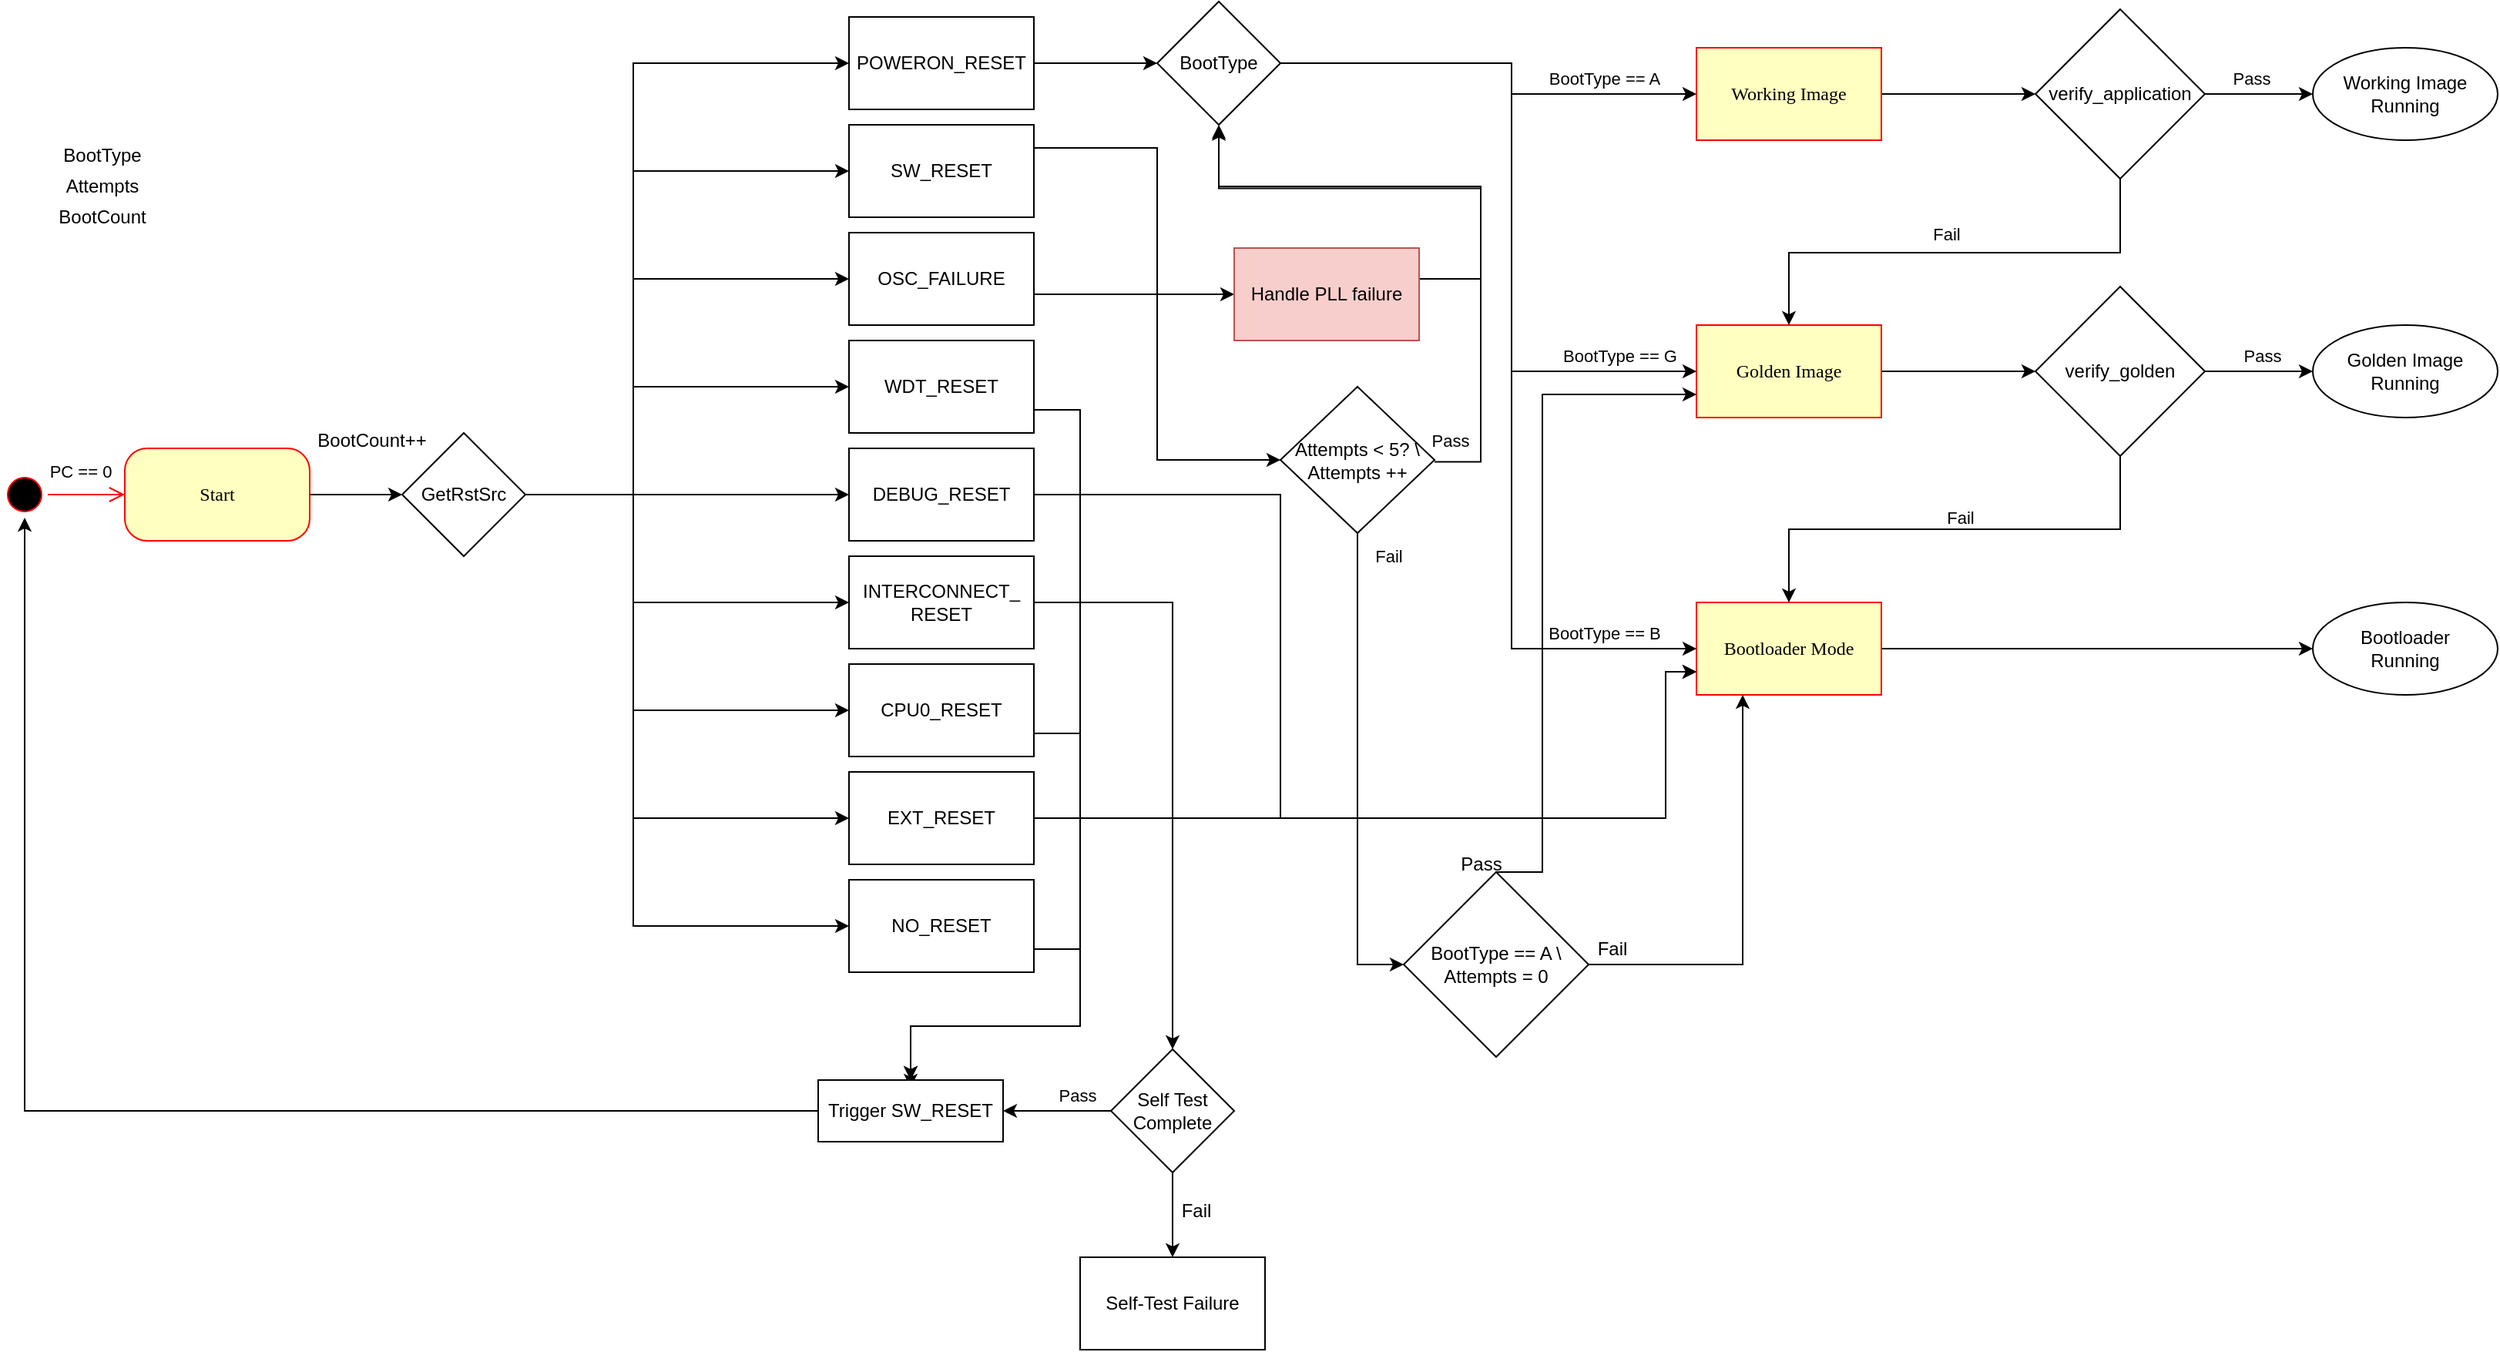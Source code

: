 <mxfile version="14.8.1" type="github">
  <diagram name="Page-1" id="58cdce13-f638-feb5-8d6f-7d28b1aa9fa0">
    <mxGraphModel dx="1125" dy="661" grid="1" gridSize="10" guides="1" tooltips="1" connect="1" arrows="1" fold="1" page="1" pageScale="1" pageWidth="1100" pageHeight="850" background="none" math="0" shadow="0">
      <root>
        <mxCell id="0" />
        <mxCell id="1" parent="0" />
        <mxCell id="382b91b5511bd0f7-1" value="" style="ellipse;html=1;shape=startState;fillColor=#000000;strokeColor=#ff0000;rounded=1;shadow=0;comic=0;labelBackgroundColor=none;fontFamily=Verdana;fontSize=12;fontColor=#000000;align=center;direction=south;" parent="1" vertex="1">
          <mxGeometry x="60" y="350" width="30" height="30" as="geometry" />
        </mxCell>
        <mxCell id="Iq8EzkBG9caAKW_E3nGO-87" style="edgeStyle=orthogonalEdgeStyle;rounded=0;jumpSize=6;orthogonalLoop=1;jettySize=auto;html=1;exitX=1;exitY=0.5;exitDx=0;exitDy=0;entryX=0;entryY=0.5;entryDx=0;entryDy=0;" parent="1" source="382b91b5511bd0f7-5" target="Iq8EzkBG9caAKW_E3nGO-78" edge="1">
          <mxGeometry relative="1" as="geometry" />
        </mxCell>
        <mxCell id="382b91b5511bd0f7-5" value="Bootloader Mode" style="rounded=1;whiteSpace=wrap;html=1;arcSize=0;fillColor=#ffffc0;strokeColor=#ff0000;shadow=0;comic=0;labelBackgroundColor=none;fontFamily=Verdana;fontSize=12;fontColor=#000000;align=center;" parent="1" vertex="1">
          <mxGeometry x="1160" y="435" width="120" height="60" as="geometry" />
        </mxCell>
        <mxCell id="Iq8EzkBG9caAKW_E3nGO-45" style="edgeStyle=orthogonalEdgeStyle;rounded=0;jumpSize=6;orthogonalLoop=1;jettySize=auto;html=1;exitX=1;exitY=0.5;exitDx=0;exitDy=0;entryX=0;entryY=0.5;entryDx=0;entryDy=0;" parent="1" source="Iq8EzkBG9caAKW_E3nGO-56" target="Iq8EzkBG9caAKW_E3nGO-34" edge="1">
          <mxGeometry relative="1" as="geometry">
            <Array as="points">
              <mxPoint x="415" y="365" />
              <mxPoint x="470" y="365" />
              <mxPoint x="470" y="85" />
            </Array>
          </mxGeometry>
        </mxCell>
        <mxCell id="Iq8EzkBG9caAKW_E3nGO-46" style="edgeStyle=orthogonalEdgeStyle;rounded=0;jumpSize=6;orthogonalLoop=1;jettySize=auto;html=1;exitX=1;exitY=0.5;exitDx=0;exitDy=0;entryX=0;entryY=0.5;entryDx=0;entryDy=0;" parent="1" source="Iq8EzkBG9caAKW_E3nGO-56" target="Iq8EzkBG9caAKW_E3nGO-35" edge="1">
          <mxGeometry relative="1" as="geometry">
            <Array as="points">
              <mxPoint x="415" y="365" />
              <mxPoint x="470" y="365" />
              <mxPoint x="470" y="155" />
            </Array>
          </mxGeometry>
        </mxCell>
        <mxCell id="Iq8EzkBG9caAKW_E3nGO-47" style="edgeStyle=orthogonalEdgeStyle;rounded=0;jumpSize=6;orthogonalLoop=1;jettySize=auto;html=1;exitX=1;exitY=0.5;exitDx=0;exitDy=0;" parent="1" source="Iq8EzkBG9caAKW_E3nGO-56" target="Iq8EzkBG9caAKW_E3nGO-36" edge="1">
          <mxGeometry relative="1" as="geometry">
            <Array as="points">
              <mxPoint x="415" y="365" />
              <mxPoint x="470" y="365" />
              <mxPoint x="470" y="225" />
            </Array>
          </mxGeometry>
        </mxCell>
        <mxCell id="Iq8EzkBG9caAKW_E3nGO-48" style="edgeStyle=orthogonalEdgeStyle;rounded=0;jumpSize=6;orthogonalLoop=1;jettySize=auto;html=1;exitX=1;exitY=0.5;exitDx=0;exitDy=0;" parent="1" source="Iq8EzkBG9caAKW_E3nGO-56" target="Iq8EzkBG9caAKW_E3nGO-37" edge="1">
          <mxGeometry relative="1" as="geometry">
            <Array as="points">
              <mxPoint x="415" y="365" />
              <mxPoint x="470" y="365" />
              <mxPoint x="470" y="295" />
            </Array>
          </mxGeometry>
        </mxCell>
        <mxCell id="Iq8EzkBG9caAKW_E3nGO-49" style="edgeStyle=orthogonalEdgeStyle;rounded=0;jumpSize=6;orthogonalLoop=1;jettySize=auto;html=1;exitX=1;exitY=0.5;exitDx=0;exitDy=0;entryX=0;entryY=0.5;entryDx=0;entryDy=0;" parent="1" source="Iq8EzkBG9caAKW_E3nGO-56" target="Iq8EzkBG9caAKW_E3nGO-38" edge="1">
          <mxGeometry relative="1" as="geometry">
            <Array as="points">
              <mxPoint x="415" y="365" />
            </Array>
          </mxGeometry>
        </mxCell>
        <mxCell id="Iq8EzkBG9caAKW_E3nGO-50" style="edgeStyle=orthogonalEdgeStyle;rounded=0;jumpSize=6;orthogonalLoop=1;jettySize=auto;html=1;exitX=1;exitY=0.5;exitDx=0;exitDy=0;entryX=0;entryY=0.5;entryDx=0;entryDy=0;" parent="1" source="Iq8EzkBG9caAKW_E3nGO-56" target="Iq8EzkBG9caAKW_E3nGO-39" edge="1">
          <mxGeometry relative="1" as="geometry">
            <Array as="points">
              <mxPoint x="415" y="365" />
              <mxPoint x="470" y="365" />
              <mxPoint x="470" y="435" />
            </Array>
          </mxGeometry>
        </mxCell>
        <mxCell id="Iq8EzkBG9caAKW_E3nGO-51" style="edgeStyle=orthogonalEdgeStyle;rounded=0;jumpSize=6;orthogonalLoop=1;jettySize=auto;html=1;exitX=1;exitY=0.5;exitDx=0;exitDy=0;entryX=0;entryY=0.5;entryDx=0;entryDy=0;" parent="1" source="Iq8EzkBG9caAKW_E3nGO-56" target="Iq8EzkBG9caAKW_E3nGO-40" edge="1">
          <mxGeometry relative="1" as="geometry">
            <Array as="points">
              <mxPoint x="415" y="365" />
              <mxPoint x="470" y="365" />
              <mxPoint x="470" y="505" />
            </Array>
          </mxGeometry>
        </mxCell>
        <mxCell id="Iq8EzkBG9caAKW_E3nGO-52" style="edgeStyle=orthogonalEdgeStyle;rounded=0;jumpSize=6;orthogonalLoop=1;jettySize=auto;html=1;exitX=1;exitY=0.5;exitDx=0;exitDy=0;entryX=0;entryY=0.5;entryDx=0;entryDy=0;" parent="1" source="Iq8EzkBG9caAKW_E3nGO-56" target="Iq8EzkBG9caAKW_E3nGO-41" edge="1">
          <mxGeometry relative="1" as="geometry">
            <Array as="points">
              <mxPoint x="415" y="365" />
              <mxPoint x="470" y="365" />
              <mxPoint x="470" y="575" />
            </Array>
          </mxGeometry>
        </mxCell>
        <mxCell id="Iq8EzkBG9caAKW_E3nGO-53" style="edgeStyle=orthogonalEdgeStyle;rounded=0;jumpSize=6;orthogonalLoop=1;jettySize=auto;html=1;exitX=1;exitY=0.5;exitDx=0;exitDy=0;entryX=0;entryY=0.5;entryDx=0;entryDy=0;" parent="1" source="Iq8EzkBG9caAKW_E3nGO-56" target="Iq8EzkBG9caAKW_E3nGO-42" edge="1">
          <mxGeometry relative="1" as="geometry">
            <Array as="points">
              <mxPoint x="415" y="365" />
              <mxPoint x="470" y="365" />
              <mxPoint x="470" y="645" />
            </Array>
          </mxGeometry>
        </mxCell>
        <mxCell id="Iq8EzkBG9caAKW_E3nGO-57" style="edgeStyle=orthogonalEdgeStyle;rounded=0;jumpSize=6;orthogonalLoop=1;jettySize=auto;html=1;exitX=1;exitY=0.5;exitDx=0;exitDy=0;entryX=0;entryY=0.5;entryDx=0;entryDy=0;" parent="1" source="382b91b5511bd0f7-6" target="Iq8EzkBG9caAKW_E3nGO-56" edge="1">
          <mxGeometry relative="1" as="geometry">
            <mxPoint x="340" y="364.833" as="targetPoint" />
          </mxGeometry>
        </mxCell>
        <mxCell id="382b91b5511bd0f7-6" value="&lt;div&gt;Start&lt;/div&gt;" style="rounded=1;whiteSpace=wrap;html=1;arcSize=24;fillColor=#ffffc0;strokeColor=#ff0000;shadow=0;comic=0;labelBackgroundColor=none;fontFamily=Verdana;fontSize=12;fontColor=#000000;align=center;" parent="1" vertex="1">
          <mxGeometry x="140" y="335" width="120" height="60" as="geometry" />
        </mxCell>
        <mxCell id="Iq8EzkBG9caAKW_E3nGO-73" style="edgeStyle=orthogonalEdgeStyle;rounded=0;jumpSize=6;orthogonalLoop=1;jettySize=auto;html=1;exitX=1;exitY=0.5;exitDx=0;exitDy=0;" parent="1" source="382b91b5511bd0f7-9" target="Iq8EzkBG9caAKW_E3nGO-70" edge="1">
          <mxGeometry relative="1" as="geometry" />
        </mxCell>
        <mxCell id="382b91b5511bd0f7-9" value="Working Image" style="rounded=1;whiteSpace=wrap;html=1;arcSize=0;fillColor=#ffffc0;strokeColor=#ff0000;shadow=0;comic=0;labelBackgroundColor=none;fontFamily=Verdana;fontSize=12;fontColor=#000000;align=center;" parent="1" vertex="1">
          <mxGeometry x="1160" y="75" width="120" height="60" as="geometry" />
        </mxCell>
        <mxCell id="Iq8EzkBG9caAKW_E3nGO-74" style="edgeStyle=orthogonalEdgeStyle;rounded=0;jumpSize=6;orthogonalLoop=1;jettySize=auto;html=1;exitX=1;exitY=0.5;exitDx=0;exitDy=0;entryX=0;entryY=0.5;entryDx=0;entryDy=0;" parent="1" source="382b91b5511bd0f7-10" target="Iq8EzkBG9caAKW_E3nGO-71" edge="1">
          <mxGeometry relative="1" as="geometry" />
        </mxCell>
        <mxCell id="382b91b5511bd0f7-10" value="Golden Image&lt;span style=&quot;white-space: pre&quot;&gt;&lt;/span&gt;" style="rounded=1;whiteSpace=wrap;html=1;arcSize=0;fillColor=#ffffc0;strokeColor=#ff0000;shadow=0;comic=0;labelBackgroundColor=none;fontFamily=Verdana;fontSize=12;fontColor=#000000;align=center;" parent="1" vertex="1">
          <mxGeometry x="1160" y="255" width="120" height="60" as="geometry" />
        </mxCell>
        <mxCell id="2a3bc250acf0617d-9" style="edgeStyle=orthogonalEdgeStyle;html=1;labelBackgroundColor=none;endArrow=open;endSize=8;strokeColor=#ff0000;fontFamily=Verdana;fontSize=12;align=left;" parent="1" source="382b91b5511bd0f7-1" target="382b91b5511bd0f7-6" edge="1">
          <mxGeometry relative="1" as="geometry" />
        </mxCell>
        <mxCell id="Iq8EzkBG9caAKW_E3nGO-20" value="&lt;div&gt;PC == 0&lt;br&gt;&lt;/div&gt;" style="edgeLabel;html=1;align=center;verticalAlign=middle;resizable=0;points=[];" parent="2a3bc250acf0617d-9" vertex="1" connectable="0">
          <mxGeometry x="-0.308" relative="1" as="geometry">
            <mxPoint x="3" y="-15" as="offset" />
          </mxGeometry>
        </mxCell>
        <mxCell id="Iq8EzkBG9caAKW_E3nGO-11" value="&lt;div&gt;BootType&lt;/div&gt;" style="text;html=1;align=center;verticalAlign=middle;resizable=0;points=[];autosize=1;strokeColor=none;" parent="1" vertex="1">
          <mxGeometry x="90" y="135" width="70" height="20" as="geometry" />
        </mxCell>
        <mxCell id="Iq8EzkBG9caAKW_E3nGO-12" value="&lt;div&gt;Attempts&lt;/div&gt;" style="text;html=1;align=center;verticalAlign=middle;resizable=0;points=[];autosize=1;strokeColor=none;" parent="1" vertex="1">
          <mxGeometry x="95" y="155" width="60" height="20" as="geometry" />
        </mxCell>
        <mxCell id="Iq8EzkBG9caAKW_E3nGO-13" value="&lt;div&gt;BootCount&lt;/div&gt;" style="text;html=1;align=center;verticalAlign=middle;resizable=0;points=[];autosize=1;strokeColor=none;" parent="1" vertex="1">
          <mxGeometry x="90" y="175" width="70" height="20" as="geometry" />
        </mxCell>
        <mxCell id="Iq8EzkBG9caAKW_E3nGO-61" style="edgeStyle=orthogonalEdgeStyle;rounded=0;jumpSize=6;orthogonalLoop=1;jettySize=auto;html=1;exitX=1;exitY=0.5;exitDx=0;exitDy=0;entryX=0;entryY=0.5;entryDx=0;entryDy=0;" parent="1" source="Iq8EzkBG9caAKW_E3nGO-34" target="Iq8EzkBG9caAKW_E3nGO-60" edge="1">
          <mxGeometry relative="1" as="geometry" />
        </mxCell>
        <mxCell id="Iq8EzkBG9caAKW_E3nGO-34" value="POWERON_RESET" style="rounded=0;whiteSpace=wrap;html=1;" parent="1" vertex="1">
          <mxGeometry x="610" y="55" width="120" height="60" as="geometry" />
        </mxCell>
        <mxCell id="Iq8EzkBG9caAKW_E3nGO-147" style="edgeStyle=orthogonalEdgeStyle;rounded=0;jumpSize=6;orthogonalLoop=1;jettySize=auto;html=1;exitX=1;exitY=0.25;exitDx=0;exitDy=0;entryX=0;entryY=0.5;entryDx=0;entryDy=0;fontColor=#FF0000;" parent="1" source="Iq8EzkBG9caAKW_E3nGO-35" target="Iq8EzkBG9caAKW_E3nGO-129" edge="1">
          <mxGeometry relative="1" as="geometry" />
        </mxCell>
        <mxCell id="Iq8EzkBG9caAKW_E3nGO-35" value="SW_RESET" style="rounded=0;whiteSpace=wrap;html=1;" parent="1" vertex="1">
          <mxGeometry x="610" y="125" width="120" height="60" as="geometry" />
        </mxCell>
        <mxCell id="Iq8EzkBG9caAKW_E3nGO-88" style="edgeStyle=orthogonalEdgeStyle;rounded=0;jumpSize=6;orthogonalLoop=1;jettySize=auto;html=1;exitX=1;exitY=0.5;exitDx=0;exitDy=0;entryX=0;entryY=0.5;entryDx=0;entryDy=0;" parent="1" source="Iq8EzkBG9caAKW_E3nGO-36" target="Iq8EzkBG9caAKW_E3nGO-89" edge="1">
          <mxGeometry relative="1" as="geometry">
            <mxPoint x="780" y="225" as="targetPoint" />
            <Array as="points">
              <mxPoint x="730" y="235" />
            </Array>
          </mxGeometry>
        </mxCell>
        <mxCell id="Iq8EzkBG9caAKW_E3nGO-36" value="OSC_FAILURE" style="rounded=0;whiteSpace=wrap;html=1;" parent="1" vertex="1">
          <mxGeometry x="610" y="195" width="120" height="60" as="geometry" />
        </mxCell>
        <mxCell id="Iq8EzkBG9caAKW_E3nGO-153" style="edgeStyle=orthogonalEdgeStyle;rounded=0;jumpSize=6;orthogonalLoop=1;jettySize=auto;html=1;exitX=1;exitY=0.75;exitDx=0;exitDy=0;fontColor=#FF0000;" parent="1" source="Iq8EzkBG9caAKW_E3nGO-37" edge="1">
          <mxGeometry relative="1" as="geometry">
            <Array as="points">
              <mxPoint x="760" y="310" />
              <mxPoint x="760" y="710" />
              <mxPoint x="650" y="710" />
            </Array>
            <mxPoint x="650" y="750" as="targetPoint" />
          </mxGeometry>
        </mxCell>
        <mxCell id="Iq8EzkBG9caAKW_E3nGO-37" value="WDT_RESET" style="rounded=0;whiteSpace=wrap;html=1;" parent="1" vertex="1">
          <mxGeometry x="610" y="265" width="120" height="60" as="geometry" />
        </mxCell>
        <mxCell id="Iq8EzkBG9caAKW_E3nGO-68" style="edgeStyle=orthogonalEdgeStyle;rounded=0;jumpSize=6;orthogonalLoop=1;jettySize=auto;html=1;exitX=1;exitY=0.5;exitDx=0;exitDy=0;entryX=0;entryY=0.75;entryDx=0;entryDy=0;" parent="1" source="Iq8EzkBG9caAKW_E3nGO-38" edge="1" target="382b91b5511bd0f7-5">
          <mxGeometry relative="1" as="geometry">
            <mxPoint x="1190" y="495" as="targetPoint" />
            <Array as="points">
              <mxPoint x="890" y="365" />
              <mxPoint x="890" y="575" />
              <mxPoint x="1140" y="575" />
              <mxPoint x="1140" y="480" />
            </Array>
          </mxGeometry>
        </mxCell>
        <mxCell id="Iq8EzkBG9caAKW_E3nGO-38" value="DEBUG_RESET" style="rounded=0;whiteSpace=wrap;html=1;" parent="1" vertex="1">
          <mxGeometry x="610" y="335" width="120" height="60" as="geometry" />
        </mxCell>
        <mxCell id="Iq8EzkBG9caAKW_E3nGO-95" style="edgeStyle=orthogonalEdgeStyle;rounded=0;jumpSize=6;orthogonalLoop=1;jettySize=auto;html=1;exitX=1;exitY=0.5;exitDx=0;exitDy=0;entryX=0.5;entryY=0;entryDx=0;entryDy=0;" parent="1" source="Iq8EzkBG9caAKW_E3nGO-39" target="Iq8EzkBG9caAKW_E3nGO-96" edge="1">
          <mxGeometry relative="1" as="geometry">
            <mxPoint x="800" y="434.833" as="targetPoint" />
            <Array as="points">
              <mxPoint x="820" y="435" />
            </Array>
          </mxGeometry>
        </mxCell>
        <mxCell id="Iq8EzkBG9caAKW_E3nGO-39" value="&lt;div&gt;INTERCONNECT_&lt;/div&gt;&lt;div&gt;RESET&lt;br&gt;&lt;/div&gt;" style="rounded=0;whiteSpace=wrap;html=1;" parent="1" vertex="1">
          <mxGeometry x="610" y="405" width="120" height="60" as="geometry" />
        </mxCell>
        <mxCell id="Iq8EzkBG9caAKW_E3nGO-155" style="edgeStyle=orthogonalEdgeStyle;rounded=0;jumpSize=6;orthogonalLoop=1;jettySize=auto;html=1;exitX=1;exitY=0.75;exitDx=0;exitDy=0;entryX=0.5;entryY=0;entryDx=0;entryDy=0;fontColor=#FF0000;" parent="1" source="Iq8EzkBG9caAKW_E3nGO-40" target="Iq8EzkBG9caAKW_E3nGO-100" edge="1">
          <mxGeometry relative="1" as="geometry">
            <Array as="points">
              <mxPoint x="760" y="520" />
              <mxPoint x="760" y="710" />
              <mxPoint x="650" y="710" />
            </Array>
          </mxGeometry>
        </mxCell>
        <mxCell id="Iq8EzkBG9caAKW_E3nGO-40" value="CPU0_RESET" style="rounded=0;whiteSpace=wrap;html=1;" parent="1" vertex="1">
          <mxGeometry x="610" y="475" width="120" height="60" as="geometry" />
        </mxCell>
        <mxCell id="Iq8EzkBG9caAKW_E3nGO-69" style="edgeStyle=orthogonalEdgeStyle;rounded=0;jumpSize=6;orthogonalLoop=1;jettySize=auto;html=1;exitX=1;exitY=0.5;exitDx=0;exitDy=0;entryX=0;entryY=0.75;entryDx=0;entryDy=0;" parent="1" source="Iq8EzkBG9caAKW_E3nGO-41" edge="1" target="382b91b5511bd0f7-5">
          <mxGeometry relative="1" as="geometry">
            <mxPoint x="1190" y="495" as="targetPoint" />
            <Array as="points">
              <mxPoint x="1140" y="575" />
              <mxPoint x="1140" y="480" />
            </Array>
          </mxGeometry>
        </mxCell>
        <mxCell id="Iq8EzkBG9caAKW_E3nGO-41" value="EXT_RESET" style="rounded=0;whiteSpace=wrap;html=1;" parent="1" vertex="1">
          <mxGeometry x="610" y="545" width="120" height="60" as="geometry" />
        </mxCell>
        <mxCell id="Iq8EzkBG9caAKW_E3nGO-151" style="edgeStyle=orthogonalEdgeStyle;rounded=0;jumpSize=6;orthogonalLoop=1;jettySize=auto;html=1;exitX=1;exitY=0.75;exitDx=0;exitDy=0;entryX=0.5;entryY=0;entryDx=0;entryDy=0;fontColor=#FF0000;" parent="1" source="Iq8EzkBG9caAKW_E3nGO-42" target="Iq8EzkBG9caAKW_E3nGO-100" edge="1">
          <mxGeometry relative="1" as="geometry">
            <Array as="points">
              <mxPoint x="760" y="660" />
              <mxPoint x="760" y="710" />
              <mxPoint x="650" y="710" />
            </Array>
          </mxGeometry>
        </mxCell>
        <mxCell id="Iq8EzkBG9caAKW_E3nGO-42" value="NO_RESET" style="rounded=0;whiteSpace=wrap;html=1;" parent="1" vertex="1">
          <mxGeometry x="610" y="615" width="120" height="60" as="geometry" />
        </mxCell>
        <mxCell id="Iq8EzkBG9caAKW_E3nGO-56" value="&lt;div&gt;GetRstSrc&lt;/div&gt;" style="rhombus;whiteSpace=wrap;html=1;" parent="1" vertex="1">
          <mxGeometry x="320" y="325" width="80" height="80" as="geometry" />
        </mxCell>
        <mxCell id="Iq8EzkBG9caAKW_E3nGO-59" value="BootCount++" style="text;html=1;align=center;verticalAlign=middle;resizable=0;points=[];autosize=1;strokeColor=none;" parent="1" vertex="1">
          <mxGeometry x="255" y="320" width="90" height="20" as="geometry" />
        </mxCell>
        <mxCell id="Iq8EzkBG9caAKW_E3nGO-62" style="edgeStyle=orthogonalEdgeStyle;rounded=0;jumpSize=6;orthogonalLoop=1;jettySize=auto;html=1;entryX=0;entryY=0.5;entryDx=0;entryDy=0;exitX=1;exitY=0.5;exitDx=0;exitDy=0;" parent="1" source="Iq8EzkBG9caAKW_E3nGO-60" target="382b91b5511bd0f7-9" edge="1">
          <mxGeometry relative="1" as="geometry">
            <mxPoint x="920" y="155" as="sourcePoint" />
            <Array as="points">
              <mxPoint x="1040" y="85" />
              <mxPoint x="1040" y="105" />
            </Array>
          </mxGeometry>
        </mxCell>
        <mxCell id="Iq8EzkBG9caAKW_E3nGO-65" value="&lt;div&gt;BootType == A&lt;/div&gt;" style="edgeLabel;html=1;align=center;verticalAlign=middle;resizable=0;points=[];" parent="Iq8EzkBG9caAKW_E3nGO-62" vertex="1" connectable="0">
          <mxGeometry x="0.243" y="-4" relative="1" as="geometry">
            <mxPoint x="50" y="-14" as="offset" />
          </mxGeometry>
        </mxCell>
        <mxCell id="Iq8EzkBG9caAKW_E3nGO-63" style="edgeStyle=orthogonalEdgeStyle;rounded=0;jumpSize=6;orthogonalLoop=1;jettySize=auto;html=1;exitX=1;exitY=0.5;exitDx=0;exitDy=0;entryX=0;entryY=0.5;entryDx=0;entryDy=0;" parent="1" source="Iq8EzkBG9caAKW_E3nGO-60" target="382b91b5511bd0f7-10" edge="1">
          <mxGeometry relative="1" as="geometry">
            <Array as="points">
              <mxPoint x="1040" y="85" />
              <mxPoint x="1040" y="285" />
            </Array>
          </mxGeometry>
        </mxCell>
        <mxCell id="Iq8EzkBG9caAKW_E3nGO-66" value="BootType == G" style="edgeLabel;html=1;align=center;verticalAlign=middle;resizable=0;points=[];" parent="Iq8EzkBG9caAKW_E3nGO-63" vertex="1" connectable="0">
          <mxGeometry x="0.528" y="2" relative="1" as="geometry">
            <mxPoint x="61" y="-8" as="offset" />
          </mxGeometry>
        </mxCell>
        <mxCell id="Iq8EzkBG9caAKW_E3nGO-64" style="edgeStyle=orthogonalEdgeStyle;rounded=0;jumpSize=6;orthogonalLoop=1;jettySize=auto;html=1;exitX=1;exitY=0.5;exitDx=0;exitDy=0;entryX=0;entryY=0.5;entryDx=0;entryDy=0;" parent="1" source="Iq8EzkBG9caAKW_E3nGO-60" target="382b91b5511bd0f7-5" edge="1">
          <mxGeometry relative="1" as="geometry">
            <Array as="points">
              <mxPoint x="1040" y="85" />
              <mxPoint x="1040" y="465" />
            </Array>
          </mxGeometry>
        </mxCell>
        <mxCell id="Iq8EzkBG9caAKW_E3nGO-67" value="&lt;div&gt;BootType == B&lt;/div&gt;" style="edgeLabel;html=1;align=center;verticalAlign=middle;resizable=0;points=[];" parent="Iq8EzkBG9caAKW_E3nGO-64" vertex="1" connectable="0">
          <mxGeometry x="0.639" y="1" relative="1" as="geometry">
            <mxPoint x="57" y="-9" as="offset" />
          </mxGeometry>
        </mxCell>
        <mxCell id="Iq8EzkBG9caAKW_E3nGO-60" value="BootType" style="rhombus;whiteSpace=wrap;html=1;" parent="1" vertex="1">
          <mxGeometry x="810" y="45" width="80" height="80" as="geometry" />
        </mxCell>
        <mxCell id="Iq8EzkBG9caAKW_E3nGO-83" style="edgeStyle=orthogonalEdgeStyle;rounded=0;jumpSize=6;orthogonalLoop=1;jettySize=auto;html=1;exitX=0.5;exitY=1;exitDx=0;exitDy=0;entryX=0.5;entryY=0;entryDx=0;entryDy=0;" parent="1" source="Iq8EzkBG9caAKW_E3nGO-70" target="382b91b5511bd0f7-10" edge="1">
          <mxGeometry relative="1" as="geometry">
            <Array as="points">
              <mxPoint x="1435" y="208" />
              <mxPoint x="1220" y="208" />
            </Array>
          </mxGeometry>
        </mxCell>
        <mxCell id="Iq8EzkBG9caAKW_E3nGO-84" value="Fail" style="edgeLabel;html=1;align=center;verticalAlign=middle;resizable=0;points=[];" parent="Iq8EzkBG9caAKW_E3nGO-83" vertex="1" connectable="0">
          <mxGeometry x="0.108" y="1" relative="1" as="geometry">
            <mxPoint x="10" y="-13" as="offset" />
          </mxGeometry>
        </mxCell>
        <mxCell id="Iq8EzkBG9caAKW_E3nGO-85" style="edgeStyle=orthogonalEdgeStyle;rounded=0;jumpSize=6;orthogonalLoop=1;jettySize=auto;html=1;exitX=1;exitY=0.5;exitDx=0;exitDy=0;entryX=0;entryY=0.5;entryDx=0;entryDy=0;" parent="1" source="Iq8EzkBG9caAKW_E3nGO-70" target="Iq8EzkBG9caAKW_E3nGO-76" edge="1">
          <mxGeometry relative="1" as="geometry" />
        </mxCell>
        <mxCell id="Iq8EzkBG9caAKW_E3nGO-86" value="Pass" style="edgeLabel;html=1;align=center;verticalAlign=middle;resizable=0;points=[];" parent="Iq8EzkBG9caAKW_E3nGO-85" vertex="1" connectable="0">
          <mxGeometry x="-0.281" y="-1" relative="1" as="geometry">
            <mxPoint x="5" y="-11" as="offset" />
          </mxGeometry>
        </mxCell>
        <mxCell id="Iq8EzkBG9caAKW_E3nGO-70" value="verify_application" style="rhombus;whiteSpace=wrap;html=1;" parent="1" vertex="1">
          <mxGeometry x="1380" y="50" width="110" height="110" as="geometry" />
        </mxCell>
        <mxCell id="Iq8EzkBG9caAKW_E3nGO-79" style="edgeStyle=orthogonalEdgeStyle;rounded=0;jumpSize=6;orthogonalLoop=1;jettySize=auto;html=1;exitX=0.5;exitY=1;exitDx=0;exitDy=0;" parent="1" source="Iq8EzkBG9caAKW_E3nGO-71" target="382b91b5511bd0f7-5" edge="1">
          <mxGeometry relative="1" as="geometry" />
        </mxCell>
        <mxCell id="Iq8EzkBG9caAKW_E3nGO-80" value="Fail" style="edgeLabel;html=1;align=center;verticalAlign=middle;resizable=0;points=[];" parent="Iq8EzkBG9caAKW_E3nGO-79" vertex="1" connectable="0">
          <mxGeometry x="0.072" y="2" relative="1" as="geometry">
            <mxPoint x="14" y="-10" as="offset" />
          </mxGeometry>
        </mxCell>
        <mxCell id="Iq8EzkBG9caAKW_E3nGO-81" style="edgeStyle=orthogonalEdgeStyle;rounded=0;jumpSize=6;orthogonalLoop=1;jettySize=auto;html=1;exitX=1;exitY=0.5;exitDx=0;exitDy=0;entryX=0;entryY=0.5;entryDx=0;entryDy=0;" parent="1" source="Iq8EzkBG9caAKW_E3nGO-71" target="Iq8EzkBG9caAKW_E3nGO-77" edge="1">
          <mxGeometry relative="1" as="geometry" />
        </mxCell>
        <mxCell id="Iq8EzkBG9caAKW_E3nGO-82" value="Pass" style="edgeLabel;html=1;align=center;verticalAlign=middle;resizable=0;points=[];" parent="Iq8EzkBG9caAKW_E3nGO-81" vertex="1" connectable="0">
          <mxGeometry x="-0.267" y="-3" relative="1" as="geometry">
            <mxPoint x="11" y="-13" as="offset" />
          </mxGeometry>
        </mxCell>
        <mxCell id="Iq8EzkBG9caAKW_E3nGO-71" value="verify_golden" style="rhombus;whiteSpace=wrap;html=1;" parent="1" vertex="1">
          <mxGeometry x="1380" y="230" width="110" height="110" as="geometry" />
        </mxCell>
        <mxCell id="Iq8EzkBG9caAKW_E3nGO-76" value="Working Image&lt;br&gt;Running" style="ellipse;whiteSpace=wrap;html=1;aspect=fixed;fontFamily=Helvetica;fontSize=12;fontColor=#000000;align=center;strokeColor=#000000;fillColor=#ffffff;" parent="1" vertex="1">
          <mxGeometry x="1560" y="75" width="120" height="60" as="geometry" />
        </mxCell>
        <mxCell id="Iq8EzkBG9caAKW_E3nGO-77" value="&lt;div&gt;Golden Image&lt;/div&gt;&lt;div&gt;Running&lt;br&gt;&lt;/div&gt;" style="ellipse;whiteSpace=wrap;html=1;fontFamily=Helvetica;fontSize=12;fontColor=#000000;align=center;strokeColor=#000000;fillColor=#ffffff;" parent="1" vertex="1">
          <mxGeometry x="1560" y="255" width="120" height="60" as="geometry" />
        </mxCell>
        <mxCell id="Iq8EzkBG9caAKW_E3nGO-78" value="&lt;div&gt;Bootloader&lt;/div&gt;&lt;div&gt;Running&lt;br&gt;&lt;/div&gt;" style="ellipse;whiteSpace=wrap;html=1;fontFamily=Helvetica;fontSize=12;fontColor=#000000;align=center;strokeColor=#000000;fillColor=#ffffff;" parent="1" vertex="1">
          <mxGeometry x="1560" y="435" width="120" height="60" as="geometry" />
        </mxCell>
        <mxCell id="Iq8EzkBG9caAKW_E3nGO-90" style="edgeStyle=orthogonalEdgeStyle;rounded=0;jumpSize=6;orthogonalLoop=1;jettySize=auto;html=1;exitX=1;exitY=0.5;exitDx=0;exitDy=0;entryX=0.5;entryY=1;entryDx=0;entryDy=0;" parent="1" source="Iq8EzkBG9caAKW_E3nGO-89" target="Iq8EzkBG9caAKW_E3nGO-60" edge="1">
          <mxGeometry relative="1" as="geometry">
            <Array as="points">
              <mxPoint x="980" y="225" />
              <mxPoint x="1020" y="225" />
              <mxPoint x="1020" y="165" />
              <mxPoint x="850" y="165" />
            </Array>
          </mxGeometry>
        </mxCell>
        <mxCell id="Iq8EzkBG9caAKW_E3nGO-89" value="Handle PLL failure" style="rounded=0;whiteSpace=wrap;html=1;fillColor=#f8cecc;strokeColor=#b85450;" parent="1" vertex="1">
          <mxGeometry x="860" y="205" width="120" height="60" as="geometry" />
        </mxCell>
        <mxCell id="Iq8EzkBG9caAKW_E3nGO-101" style="edgeStyle=orthogonalEdgeStyle;rounded=0;jumpSize=6;orthogonalLoop=1;jettySize=auto;html=1;exitX=0;exitY=0.5;exitDx=0;exitDy=0;entryX=1;entryY=0.5;entryDx=0;entryDy=0;" parent="1" source="Iq8EzkBG9caAKW_E3nGO-96" target="Iq8EzkBG9caAKW_E3nGO-100" edge="1">
          <mxGeometry relative="1" as="geometry">
            <Array as="points">
              <mxPoint x="810" y="765" />
            </Array>
          </mxGeometry>
        </mxCell>
        <mxCell id="Iq8EzkBG9caAKW_E3nGO-103" value="&lt;div&gt;Pass&lt;/div&gt;" style="edgeLabel;html=1;align=center;verticalAlign=middle;resizable=0;points=[];" parent="Iq8EzkBG9caAKW_E3nGO-101" vertex="1" connectable="0">
          <mxGeometry x="-0.856" relative="1" as="geometry">
            <mxPoint x="-32" y="-10" as="offset" />
          </mxGeometry>
        </mxCell>
        <mxCell id="lBObT3xa6AiGTx7mZB01-6" style="edgeStyle=orthogonalEdgeStyle;rounded=0;orthogonalLoop=1;jettySize=auto;html=1;exitX=0.5;exitY=1;exitDx=0;exitDy=0;" edge="1" parent="1" source="Iq8EzkBG9caAKW_E3nGO-96" target="lBObT3xa6AiGTx7mZB01-5">
          <mxGeometry relative="1" as="geometry" />
        </mxCell>
        <mxCell id="Iq8EzkBG9caAKW_E3nGO-96" value="&lt;div&gt;Self Test&lt;/div&gt;&lt;div&gt;Complete&lt;br&gt;&lt;/div&gt;" style="rhombus;whiteSpace=wrap;html=1;" parent="1" vertex="1">
          <mxGeometry x="780" y="725" width="80" height="80" as="geometry" />
        </mxCell>
        <mxCell id="Iq8EzkBG9caAKW_E3nGO-102" style="edgeStyle=orthogonalEdgeStyle;rounded=0;jumpSize=6;orthogonalLoop=1;jettySize=auto;html=1;exitX=0;exitY=0.5;exitDx=0;exitDy=0;entryX=1;entryY=0.5;entryDx=0;entryDy=0;" parent="1" source="Iq8EzkBG9caAKW_E3nGO-100" target="382b91b5511bd0f7-1" edge="1">
          <mxGeometry relative="1" as="geometry" />
        </mxCell>
        <mxCell id="Iq8EzkBG9caAKW_E3nGO-100" value="Trigger SW_RESET" style="rounded=0;whiteSpace=wrap;html=1;" parent="1" vertex="1">
          <mxGeometry x="590" y="745" width="120" height="40" as="geometry" />
        </mxCell>
        <mxCell id="Iq8EzkBG9caAKW_E3nGO-109" value="&lt;div&gt;BootType == A \&lt;/div&gt;&lt;div&gt;Attempts = 0&lt;br&gt;&lt;/div&gt;" style="rhombus;whiteSpace=wrap;html=1;" parent="1" vertex="1">
          <mxGeometry x="970" y="610" width="120" height="120" as="geometry" />
        </mxCell>
        <mxCell id="Iq8EzkBG9caAKW_E3nGO-120" style="edgeStyle=orthogonalEdgeStyle;rounded=0;jumpSize=6;orthogonalLoop=1;jettySize=auto;html=1;exitX=0.5;exitY=0;exitDx=0;exitDy=0;entryX=0;entryY=0.75;entryDx=0;entryDy=0;" parent="1" source="Iq8EzkBG9caAKW_E3nGO-109" target="382b91b5511bd0f7-10" edge="1">
          <mxGeometry relative="1" as="geometry">
            <mxPoint x="1090" y="520" as="sourcePoint" />
            <Array as="points">
              <mxPoint x="1060" y="610" />
              <mxPoint x="1060" y="300" />
            </Array>
          </mxGeometry>
        </mxCell>
        <mxCell id="Iq8EzkBG9caAKW_E3nGO-119" style="edgeStyle=orthogonalEdgeStyle;rounded=0;jumpSize=6;orthogonalLoop=1;jettySize=auto;html=1;exitX=1;exitY=0.5;exitDx=0;exitDy=0;entryX=0.25;entryY=1;entryDx=0;entryDy=0;" parent="1" source="Iq8EzkBG9caAKW_E3nGO-109" target="382b91b5511bd0f7-5" edge="1">
          <mxGeometry relative="1" as="geometry">
            <Array as="points">
              <mxPoint x="1190" y="670" />
            </Array>
            <mxPoint x="1170" y="715" as="sourcePoint" />
            <mxPoint x="1290" y="620" as="targetPoint" />
          </mxGeometry>
        </mxCell>
        <mxCell id="Iq8EzkBG9caAKW_E3nGO-130" style="edgeStyle=orthogonalEdgeStyle;rounded=0;jumpSize=6;orthogonalLoop=1;jettySize=auto;html=1;exitX=1;exitY=0.5;exitDx=0;exitDy=0;entryX=0.5;entryY=1;entryDx=0;entryDy=0;" parent="1" edge="1">
          <mxGeometry relative="1" as="geometry">
            <Array as="points">
              <mxPoint x="1020" y="344.25" />
              <mxPoint x="1020" y="166.25" />
              <mxPoint x="850" y="166.25" />
            </Array>
            <mxPoint x="990" y="343.75" as="sourcePoint" />
            <mxPoint x="850" y="126.25" as="targetPoint" />
          </mxGeometry>
        </mxCell>
        <mxCell id="lBObT3xa6AiGTx7mZB01-3" value="&lt;div&gt;Pass&lt;/div&gt;" style="edgeLabel;html=1;align=center;verticalAlign=middle;resizable=0;points=[];" vertex="1" connectable="0" parent="Iq8EzkBG9caAKW_E3nGO-130">
          <mxGeometry x="-0.884" y="-1" relative="1" as="geometry">
            <mxPoint x="-14" y="-15" as="offset" />
          </mxGeometry>
        </mxCell>
        <mxCell id="lBObT3xa6AiGTx7mZB01-1" style="edgeStyle=orthogonalEdgeStyle;rounded=0;orthogonalLoop=1;jettySize=auto;html=1;exitX=0.5;exitY=1;exitDx=0;exitDy=0;entryX=0;entryY=0.5;entryDx=0;entryDy=0;" edge="1" parent="1" source="Iq8EzkBG9caAKW_E3nGO-129" target="Iq8EzkBG9caAKW_E3nGO-109">
          <mxGeometry relative="1" as="geometry">
            <Array as="points">
              <mxPoint x="940" y="670" />
            </Array>
          </mxGeometry>
        </mxCell>
        <mxCell id="lBObT3xa6AiGTx7mZB01-2" value="&lt;div&gt;Fail&lt;/div&gt;" style="edgeLabel;html=1;align=center;verticalAlign=middle;resizable=0;points=[];" vertex="1" connectable="0" parent="lBObT3xa6AiGTx7mZB01-1">
          <mxGeometry x="-0.913" y="-2" relative="1" as="geometry">
            <mxPoint x="22" y="1" as="offset" />
          </mxGeometry>
        </mxCell>
        <mxCell id="Iq8EzkBG9caAKW_E3nGO-129" value="&lt;div&gt;Attempts &amp;lt; 5? \&lt;/div&gt;&lt;div&gt;Attempts ++&lt;br&gt;&lt;/div&gt;" style="rhombus;whiteSpace=wrap;html=1;" parent="1" vertex="1">
          <mxGeometry x="890" y="295" width="100" height="95" as="geometry" />
        </mxCell>
        <mxCell id="lBObT3xa6AiGTx7mZB01-5" value="Self-Test Failure" style="rounded=0;whiteSpace=wrap;html=1;" vertex="1" parent="1">
          <mxGeometry x="760" y="860" width="120" height="60" as="geometry" />
        </mxCell>
        <mxCell id="lBObT3xa6AiGTx7mZB01-7" value="&lt;div&gt;Fail&lt;/div&gt;" style="text;html=1;align=center;verticalAlign=middle;resizable=0;points=[];autosize=1;strokeColor=none;" vertex="1" parent="1">
          <mxGeometry x="820" y="820" width="30" height="20" as="geometry" />
        </mxCell>
        <mxCell id="lBObT3xa6AiGTx7mZB01-10" value="&lt;div&gt;Pass&lt;/div&gt;" style="text;html=1;align=center;verticalAlign=middle;resizable=0;points=[];autosize=1;strokeColor=none;" vertex="1" parent="1">
          <mxGeometry x="1000" y="595" width="40" height="20" as="geometry" />
        </mxCell>
        <mxCell id="lBObT3xa6AiGTx7mZB01-12" value="&lt;div&gt;Fail&lt;/div&gt;" style="text;html=1;align=center;verticalAlign=middle;resizable=0;points=[];autosize=1;strokeColor=none;" vertex="1" parent="1">
          <mxGeometry x="1090" y="650" width="30" height="20" as="geometry" />
        </mxCell>
      </root>
    </mxGraphModel>
  </diagram>
</mxfile>
